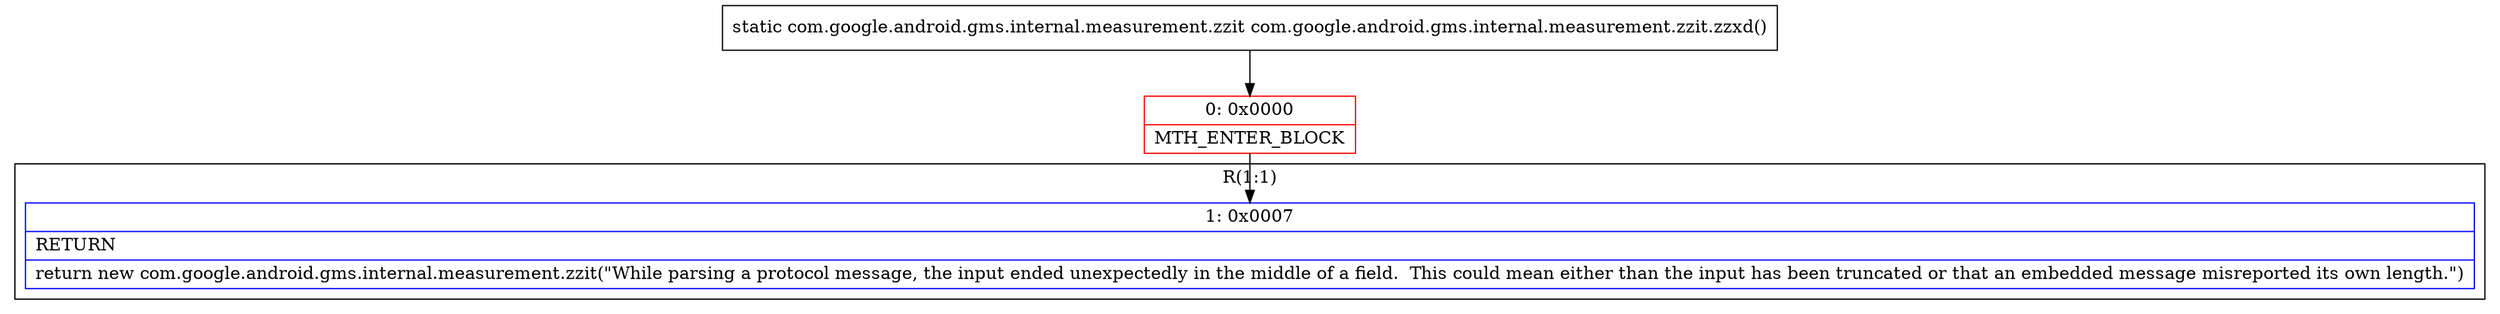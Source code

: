 digraph "CFG forcom.google.android.gms.internal.measurement.zzit.zzxd()Lcom\/google\/android\/gms\/internal\/measurement\/zzit;" {
subgraph cluster_Region_1570308826 {
label = "R(1:1)";
node [shape=record,color=blue];
Node_1 [shape=record,label="{1\:\ 0x0007|RETURN\l|return new com.google.android.gms.internal.measurement.zzit(\"While parsing a protocol message, the input ended unexpectedly in the middle of a field.  This could mean either than the input has been truncated or that an embedded message misreported its own length.\")\l}"];
}
Node_0 [shape=record,color=red,label="{0\:\ 0x0000|MTH_ENTER_BLOCK\l}"];
MethodNode[shape=record,label="{static com.google.android.gms.internal.measurement.zzit com.google.android.gms.internal.measurement.zzit.zzxd() }"];
MethodNode -> Node_0;
Node_0 -> Node_1;
}

